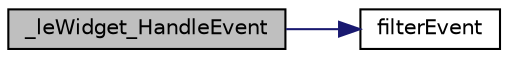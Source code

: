 digraph "_leWidget_HandleEvent"
{
 // LATEX_PDF_SIZE
  edge [fontname="Helvetica",fontsize="10",labelfontname="Helvetica",labelfontsize="10"];
  node [fontname="Helvetica",fontsize="10",shape=record];
  rankdir="LR";
  Node1 [label="_leWidget_HandleEvent",height=0.2,width=0.4,color="black", fillcolor="grey75", style="filled", fontcolor="black",tooltip=" "];
  Node1 -> Node2 [color="midnightblue",fontsize="10",style="solid",fontname="Helvetica"];
  Node2 [label="filterEvent",height=0.2,width=0.4,color="black", fillcolor="white", style="filled",URL="$legato__widget_8c.html#ae52016bdc8db9d891148e57cda8bc783",tooltip=" "];
}
